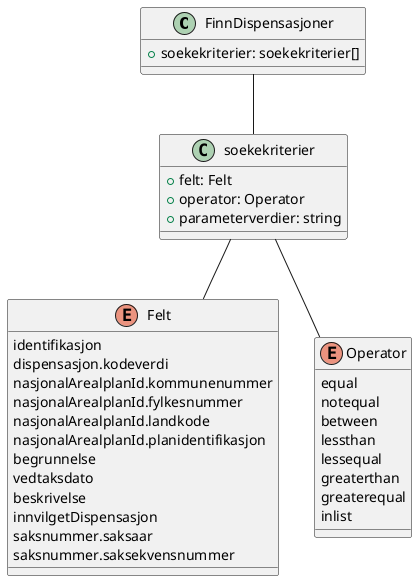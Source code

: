@startuml

class FinnDispensasjoner {
    +soekekriterier: soekekriterier[]
}

class soekekriterier {
    +felt: Felt
    +operator: Operator
    +parameterverdier: string
}

enum Felt {
    identifikasjon
    dispensasjon.kodeverdi
    nasjonalArealplanId.kommunenummer
    nasjonalArealplanId.fylkesnummer
    nasjonalArealplanId.landkode
    nasjonalArealplanId.planidentifikasjon
    begrunnelse
    vedtaksdato
    beskrivelse
    innvilgetDispensasjon
    saksnummer.saksaar
    saksnummer.saksekvensnummer
}

enum Operator {
    equal
    notequal
    between
    lessthan
    lessequal
    greaterthan
    greaterequal
    inlist
}

FinnDispensasjoner -- soekekriterier
soekekriterier -- Felt
soekekriterier -- Operator

@enduml